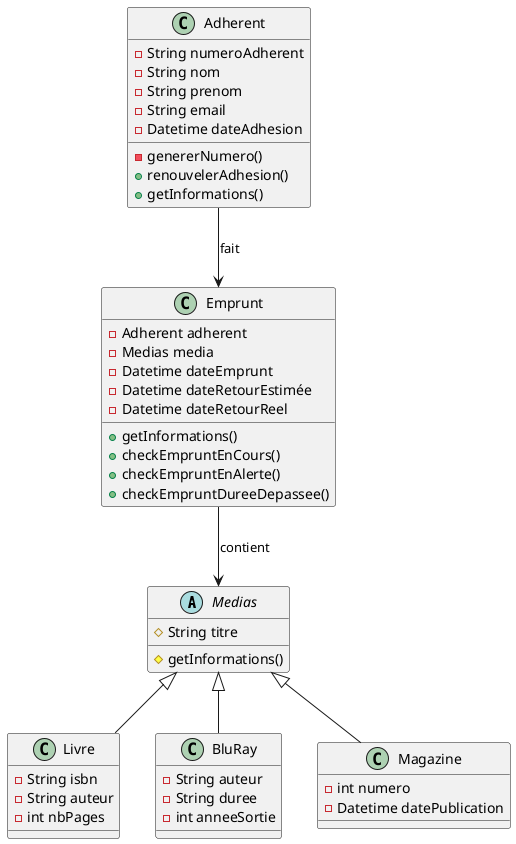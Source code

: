 @startuml
abstract class Medias{
    #String titre
    #getInformations()
}
class Livre {
    -String isbn
    -String auteur
    -int nbPages
}
class BluRay{
    -String auteur
    -String duree
    -int anneeSortie
}
class Magazine{
    -int numero
    -Datetime datePublication
}

class Adherent{
    -String numeroAdherent
    -String nom
    -String prenom
    -String email
    -Datetime dateAdhesion
    -genererNumero()
    +renouvelerAdhesion()
    +getInformations()
}
class Emprunt{
    -Adherent adherent
    -Medias media
    -Datetime dateEmprunt
    -Datetime dateRetourEstimée
    -Datetime dateRetourReel
    +getInformations()
    +checkEmpruntEnCours()
    +checkEmpruntEnAlerte()
    +checkEmpruntDureeDepassee()

}
Medias <|-- Livre
Medias <|-- BluRay
Medias <|-- Magazine

Adherent-->Emprunt : fait
Emprunt --> Medias : contient

@enduml

